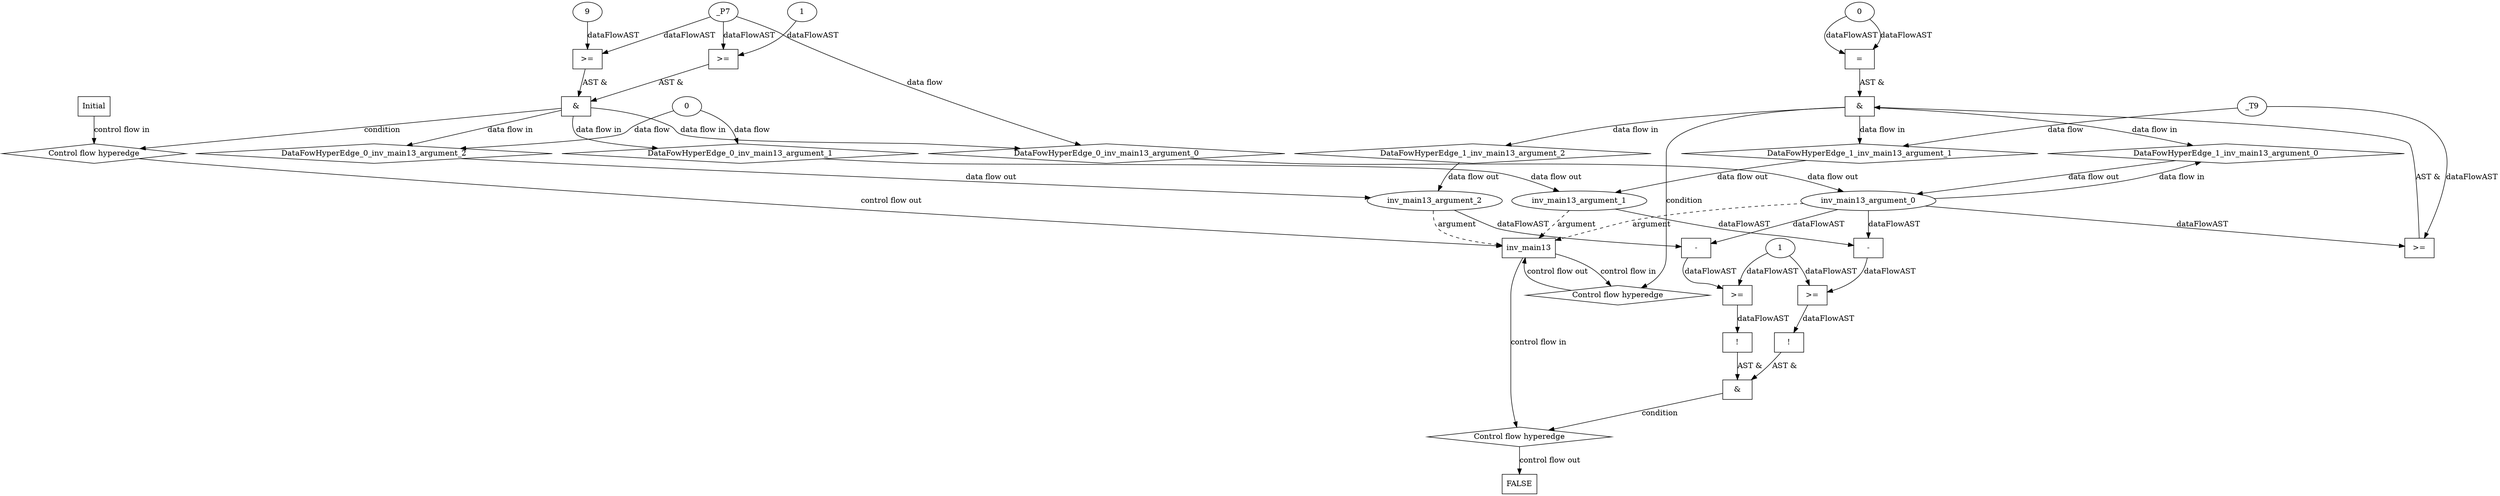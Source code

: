 digraph dag {
"inv_main13" [label="inv_main13" nodeName="inv_main13" class=cfn  shape="rect"];
FALSE [label="FALSE" nodeName=FALSE class=cfn  shape="rect"];
Initial [label="Initial" nodeName=Initial class=cfn  shape="rect"];
ControlFowHyperEdge_0 [label="Control flow hyperedge" nodeName=ControlFowHyperEdge_0 class=controlFlowHyperEdge shape="diamond"];
"Initial" -> ControlFowHyperEdge_0 [label="control flow in"]
ControlFowHyperEdge_0 -> "inv_main13" [label="control flow out"]
ControlFowHyperEdge_1 [label="Control flow hyperedge" nodeName=ControlFowHyperEdge_1 class=controlFlowHyperEdge shape="diamond"];
"inv_main13" -> ControlFowHyperEdge_1 [label="control flow in"]
ControlFowHyperEdge_1 -> "inv_main13" [label="control flow out"]
ControlFowHyperEdge_2 [label="Control flow hyperedge" nodeName=ControlFowHyperEdge_2 class=controlFlowHyperEdge shape="diamond"];
"inv_main13" -> ControlFowHyperEdge_2 [label="control flow in"]
ControlFowHyperEdge_2 -> "FALSE" [label="control flow out"]
"inv_main13_argument_0" [label="inv_main13_argument_0" nodeName=argument0 class=argument  head="inv_main13" shape="oval"];
"inv_main13_argument_0" -> "inv_main13"[label="argument" style="dashed"]
"inv_main13_argument_1" [label="inv_main13_argument_1" nodeName=argument1 class=argument  head="inv_main13" shape="oval"];
"inv_main13_argument_1" -> "inv_main13"[label="argument" style="dashed"]
"inv_main13_argument_2" [label="inv_main13_argument_2" nodeName=argument2 class=argument  head="inv_main13" shape="oval"];
"inv_main13_argument_2" -> "inv_main13"[label="argument" style="dashed"]

"xxxinv_main13___Initial_0xxx_and" [label="&" nodeName="xxxinv_main13___Initial_0xxx_and" class=Operator shape="rect"];
"xxxinv_main13___Initial_0xxxguard_0_node_0" [label=">=" nodeName="xxxinv_main13___Initial_0xxxguard_0_node_0" class=Operator  shape="rect"];
"xxxinv_main13___Initial_0xxxguard_0_node_2" [label="1" nodeName="xxxinv_main13___Initial_0xxxguard_0_node_2" class=Literal ];
"xxxinv_main13___Initial_0xxxdataFlow_0_node_0" -> "xxxinv_main13___Initial_0xxxguard_0_node_0"[label="dataFlowAST"]
"xxxinv_main13___Initial_0xxxguard_0_node_2" -> "xxxinv_main13___Initial_0xxxguard_0_node_0"[label="dataFlowAST"]

"xxxinv_main13___Initial_0xxxguard_0_node_0" -> "xxxinv_main13___Initial_0xxx_and" [label="AST &"];
"xxxinv_main13___Initial_0xxxguard1_node_0" [label=">=" nodeName="xxxinv_main13___Initial_0xxxguard1_node_0" class=Operator  shape="rect"];
"xxxinv_main13___Initial_0xxxguard1_node_1" [label="9" nodeName="xxxinv_main13___Initial_0xxxguard1_node_1" class=Literal ];
"xxxinv_main13___Initial_0xxxguard1_node_1" -> "xxxinv_main13___Initial_0xxxguard1_node_0"[label="dataFlowAST"]
"xxxinv_main13___Initial_0xxxdataFlow_0_node_0" -> "xxxinv_main13___Initial_0xxxguard1_node_0"[label="dataFlowAST"]

"xxxinv_main13___Initial_0xxxguard1_node_0" -> "xxxinv_main13___Initial_0xxx_and" [label="AST &"];
"xxxinv_main13___Initial_0xxx_and" -> "ControlFowHyperEdge_0" [label="condition"];
"xxxinv_main13___Initial_0xxxdataFlow_0_node_0" [label="_P7" nodeName="xxxinv_main13___Initial_0xxxdataFlow_0_node_0" class=Constant ];

"xxxinv_main13___Initial_0xxxdataFlow_0_node_0" -> "DataFowHyperEdge_0_inv_main13_argument_0" [label="data flow"];
"xxxinv_main13___Initial_0xxxdataFlow1_node_0" [label="0" nodeName="xxxinv_main13___Initial_0xxxdataFlow1_node_0" class=Literal ];

"xxxinv_main13___Initial_0xxxdataFlow1_node_0" -> "DataFowHyperEdge_0_inv_main13_argument_1" [label="data flow"];

"xxxinv_main13___Initial_0xxxdataFlow1_node_0" -> "DataFowHyperEdge_0_inv_main13_argument_2" [label="data flow"];
"xxxinv_main13___inv_main13_1xxx_and" [label="&" nodeName="xxxinv_main13___inv_main13_1xxx_and" class=Operator shape="rect"];
"xxxinv_main13___inv_main13_1xxxguard_0_node_0" [label=">=" nodeName="xxxinv_main13___inv_main13_1xxxguard_0_node_0" class=Operator  shape="rect"];
"inv_main13_argument_0" -> "xxxinv_main13___inv_main13_1xxxguard_0_node_0"[label="dataFlowAST"]
"xxxinv_main13___inv_main13_1xxxdataFlow_0_node_0" -> "xxxinv_main13___inv_main13_1xxxguard_0_node_0"[label="dataFlowAST"]

"xxxinv_main13___inv_main13_1xxxguard_0_node_0" -> "xxxinv_main13___inv_main13_1xxx_and" [label="AST &"];
"xxxinv_main13___inv_main13_1xxxguard1_node_0" [label="=" nodeName="xxxinv_main13___inv_main13_1xxxguard1_node_0" class=Operator  shape="rect"];
"xxxinv_main13___inv_main13_1xxxguard1_node_1" [label="0" nodeName="xxxinv_main13___inv_main13_1xxxguard1_node_1" class=Literal ];
"xxxinv_main13___inv_main13_1xxxguard1_node_1" -> "xxxinv_main13___inv_main13_1xxxguard1_node_0"[label="dataFlowAST"]
"xxxinv_main13___inv_main13_1xxxguard1_node_1" -> "xxxinv_main13___inv_main13_1xxxguard1_node_0"[label="dataFlowAST"]

"xxxinv_main13___inv_main13_1xxxguard1_node_0" -> "xxxinv_main13___inv_main13_1xxx_and" [label="AST &"];
"xxxinv_main13___inv_main13_1xxx_and" -> "ControlFowHyperEdge_1" [label="condition"];
"xxxinv_main13___inv_main13_1xxxdataFlow_0_node_0" [label="_T9" nodeName="xxxinv_main13___inv_main13_1xxxdataFlow_0_node_0" class=Constant ];

"xxxinv_main13___inv_main13_1xxxdataFlow_0_node_0" -> "DataFowHyperEdge_1_inv_main13_argument_1" [label="data flow"];
"xxxFALSE___inv_main13_2xxx_and" [label="&" nodeName="xxxFALSE___inv_main13_2xxx_and" class=Operator shape="rect"];
"xxxFALSE___inv_main13_2xxxguard_0_node_0" [label="!" nodeName="xxxFALSE___inv_main13_2xxxguard_0_node_0" class=Operator shape="rect"];
"xxxFALSE___inv_main13_2xxxguard_0_node_1" [label=">=" nodeName="xxxFALSE___inv_main13_2xxxguard_0_node_1" class=Operator  shape="rect"];
"xxxFALSE___inv_main13_2xxxguard_0_node_2" [label="-" nodeName="xxxFALSE___inv_main13_2xxxguard_0_node_2" class= Operator shape="rect"];
"xxxFALSE___inv_main13_2xxxguard_0_node_5" [label="1" nodeName="xxxFALSE___inv_main13_2xxxguard_0_node_5" class=Literal ];
"xxxFALSE___inv_main13_2xxxguard_0_node_1" -> "xxxFALSE___inv_main13_2xxxguard_0_node_0"[label="dataFlowAST"]
"xxxFALSE___inv_main13_2xxxguard_0_node_2" -> "xxxFALSE___inv_main13_2xxxguard_0_node_1"[label="dataFlowAST"]
"xxxFALSE___inv_main13_2xxxguard_0_node_5" -> "xxxFALSE___inv_main13_2xxxguard_0_node_1"[label="dataFlowAST"]
"inv_main13_argument_0" -> "xxxFALSE___inv_main13_2xxxguard_0_node_2"[label="dataFlowAST"]
"inv_main13_argument_1" -> "xxxFALSE___inv_main13_2xxxguard_0_node_2"[label="dataFlowAST"]

"xxxFALSE___inv_main13_2xxxguard_0_node_0" -> "xxxFALSE___inv_main13_2xxx_and" [label="AST &"];
"xxxFALSE___inv_main13_2xxxguard1_node_0" [label="!" nodeName="xxxFALSE___inv_main13_2xxxguard1_node_0" class=Operator shape="rect"];
"xxxFALSE___inv_main13_2xxxguard1_node_1" [label=">=" nodeName="xxxFALSE___inv_main13_2xxxguard1_node_1" class=Operator  shape="rect"];
"xxxFALSE___inv_main13_2xxxguard1_node_2" [label="-" nodeName="xxxFALSE___inv_main13_2xxxguard1_node_2" class= Operator shape="rect"];
"xxxFALSE___inv_main13_2xxxguard1_node_1" -> "xxxFALSE___inv_main13_2xxxguard1_node_0"[label="dataFlowAST"]
"xxxFALSE___inv_main13_2xxxguard1_node_2" -> "xxxFALSE___inv_main13_2xxxguard1_node_1"[label="dataFlowAST"]
"xxxFALSE___inv_main13_2xxxguard_0_node_5" -> "xxxFALSE___inv_main13_2xxxguard1_node_1"[label="dataFlowAST"]
"inv_main13_argument_2" -> "xxxFALSE___inv_main13_2xxxguard1_node_2"[label="dataFlowAST"]
"inv_main13_argument_0" -> "xxxFALSE___inv_main13_2xxxguard1_node_2"[label="dataFlowAST"]

"xxxFALSE___inv_main13_2xxxguard1_node_0" -> "xxxFALSE___inv_main13_2xxx_and" [label="AST &"];
"xxxFALSE___inv_main13_2xxx_and" -> "ControlFowHyperEdge_2" [label="condition"];
"DataFowHyperEdge_0_inv_main13_argument_0" [label="DataFowHyperEdge_0_inv_main13_argument_0" nodeName="DataFowHyperEdge_0_inv_main13_argument_0" class=DataFlowHyperedge shape="diamond"];
"DataFowHyperEdge_0_inv_main13_argument_0" -> "inv_main13_argument_0"[label="data flow out"]
"xxxinv_main13___Initial_0xxx_and" -> "DataFowHyperEdge_0_inv_main13_argument_0"[label="data flow in"]
"DataFowHyperEdge_0_inv_main13_argument_1" [label="DataFowHyperEdge_0_inv_main13_argument_1" nodeName="DataFowHyperEdge_0_inv_main13_argument_1" class=DataFlowHyperedge shape="diamond"];
"DataFowHyperEdge_0_inv_main13_argument_1" -> "inv_main13_argument_1"[label="data flow out"]
"xxxinv_main13___Initial_0xxx_and" -> "DataFowHyperEdge_0_inv_main13_argument_1"[label="data flow in"]
"DataFowHyperEdge_0_inv_main13_argument_2" [label="DataFowHyperEdge_0_inv_main13_argument_2" nodeName="DataFowHyperEdge_0_inv_main13_argument_2" class=DataFlowHyperedge shape="diamond"];
"DataFowHyperEdge_0_inv_main13_argument_2" -> "inv_main13_argument_2"[label="data flow out"]
"xxxinv_main13___Initial_0xxx_and" -> "DataFowHyperEdge_0_inv_main13_argument_2"[label="data flow in"]
"DataFowHyperEdge_1_inv_main13_argument_0" [label="DataFowHyperEdge_1_inv_main13_argument_0" nodeName="DataFowHyperEdge_1_inv_main13_argument_0" class=DataFlowHyperedge shape="diamond"];
"DataFowHyperEdge_1_inv_main13_argument_0" -> "inv_main13_argument_0"[label="data flow out"]
"xxxinv_main13___inv_main13_1xxx_and" -> "DataFowHyperEdge_1_inv_main13_argument_0"[label="data flow in"]
"DataFowHyperEdge_1_inv_main13_argument_1" [label="DataFowHyperEdge_1_inv_main13_argument_1" nodeName="DataFowHyperEdge_1_inv_main13_argument_1" class=DataFlowHyperedge shape="diamond"];
"DataFowHyperEdge_1_inv_main13_argument_1" -> "inv_main13_argument_1"[label="data flow out"]
"xxxinv_main13___inv_main13_1xxx_and" -> "DataFowHyperEdge_1_inv_main13_argument_1"[label="data flow in"]
"DataFowHyperEdge_1_inv_main13_argument_2" [label="DataFowHyperEdge_1_inv_main13_argument_2" nodeName="DataFowHyperEdge_1_inv_main13_argument_2" class=DataFlowHyperedge shape="diamond"];
"DataFowHyperEdge_1_inv_main13_argument_2" -> "inv_main13_argument_2"[label="data flow out"]
"xxxinv_main13___inv_main13_1xxx_and" -> "DataFowHyperEdge_1_inv_main13_argument_2"[label="data flow in"]
"inv_main13_argument_0" -> "DataFowHyperEdge_1_inv_main13_argument_0"[label="data flow in"]




}
